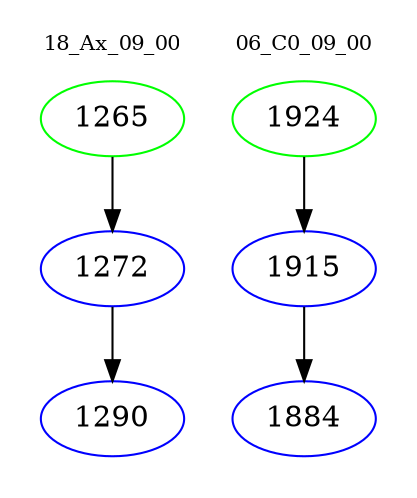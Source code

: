 digraph{
subgraph cluster_0 {
color = white
label = "18_Ax_09_00";
fontsize=10;
T0_1265 [label="1265", color="green"]
T0_1265 -> T0_1272 [color="black"]
T0_1272 [label="1272", color="blue"]
T0_1272 -> T0_1290 [color="black"]
T0_1290 [label="1290", color="blue"]
}
subgraph cluster_1 {
color = white
label = "06_C0_09_00";
fontsize=10;
T1_1924 [label="1924", color="green"]
T1_1924 -> T1_1915 [color="black"]
T1_1915 [label="1915", color="blue"]
T1_1915 -> T1_1884 [color="black"]
T1_1884 [label="1884", color="blue"]
}
}
